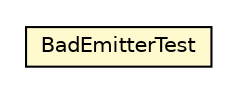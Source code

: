 #!/usr/local/bin/dot
#
# Class diagram 
# Generated by UMLGraph version R5_6-24-gf6e263 (http://www.umlgraph.org/)
#

digraph G {
	edge [fontname="Helvetica",fontsize=10,labelfontname="Helvetica",labelfontsize=10];
	node [fontname="Helvetica",fontsize=10,shape=plaintext];
	nodesep=0.25;
	ranksep=0.5;
	// net.trajano.jetng.test.BadEmitterTest
	c17 [label=<<table title="net.trajano.jetng.test.BadEmitterTest" border="0" cellborder="1" cellspacing="0" cellpadding="2" port="p" bgcolor="lemonChiffon" href="./BadEmitterTest.html">
		<tr><td><table border="0" cellspacing="0" cellpadding="1">
<tr><td align="center" balign="center"> BadEmitterTest </td></tr>
		</table></td></tr>
		</table>>, URL="./BadEmitterTest.html", fontname="Helvetica", fontcolor="black", fontsize=10.0];
}

